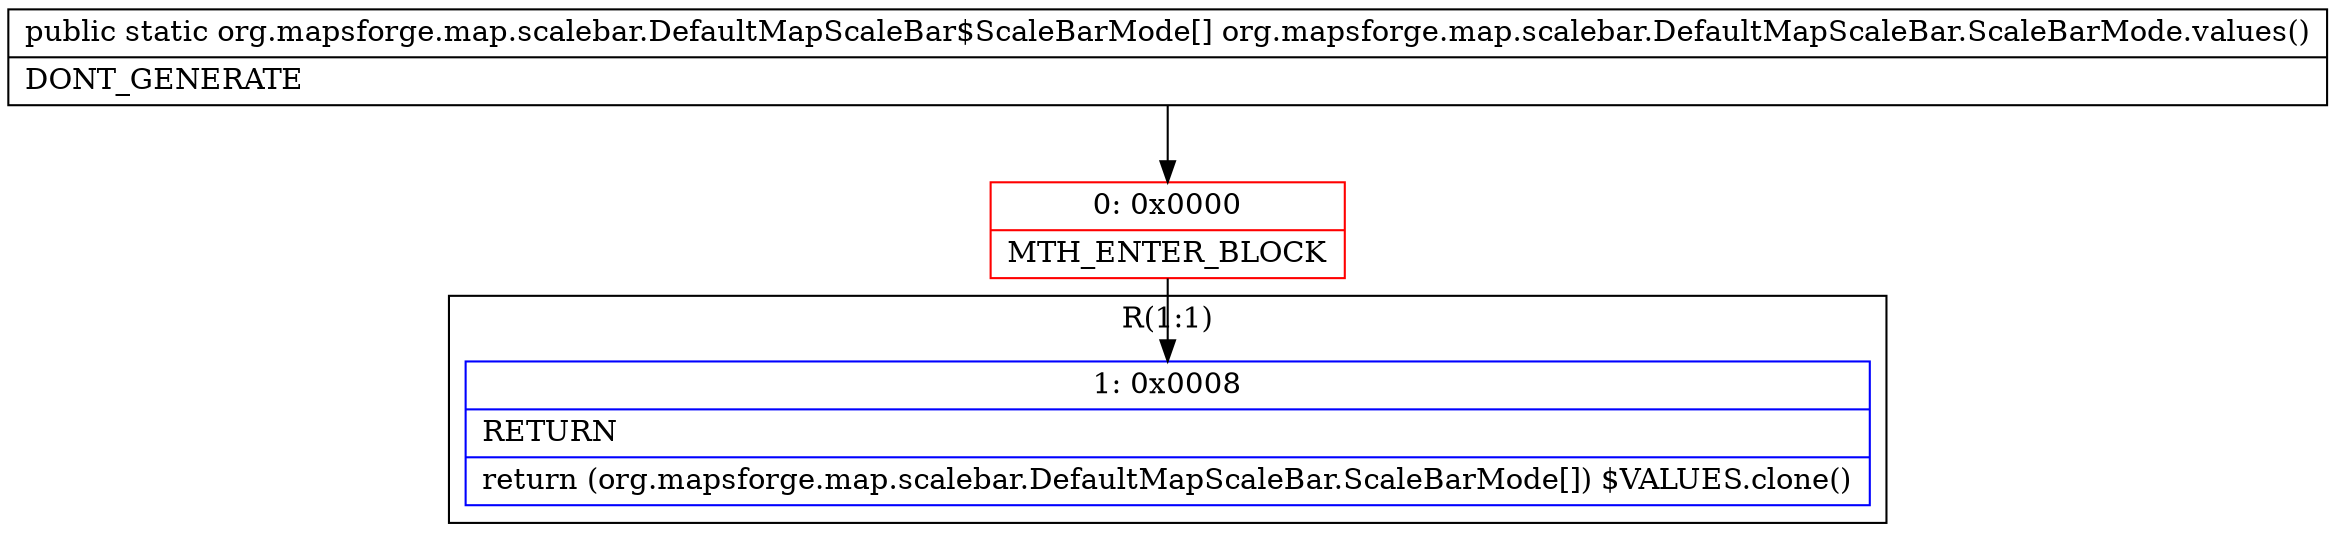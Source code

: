 digraph "CFG fororg.mapsforge.map.scalebar.DefaultMapScaleBar.ScaleBarMode.values()[Lorg\/mapsforge\/map\/scalebar\/DefaultMapScaleBar$ScaleBarMode;" {
subgraph cluster_Region_120760734 {
label = "R(1:1)";
node [shape=record,color=blue];
Node_1 [shape=record,label="{1\:\ 0x0008|RETURN\l|return (org.mapsforge.map.scalebar.DefaultMapScaleBar.ScaleBarMode[]) $VALUES.clone()\l}"];
}
Node_0 [shape=record,color=red,label="{0\:\ 0x0000|MTH_ENTER_BLOCK\l}"];
MethodNode[shape=record,label="{public static org.mapsforge.map.scalebar.DefaultMapScaleBar$ScaleBarMode[] org.mapsforge.map.scalebar.DefaultMapScaleBar.ScaleBarMode.values()  | DONT_GENERATE\l}"];
MethodNode -> Node_0;
Node_0 -> Node_1;
}


